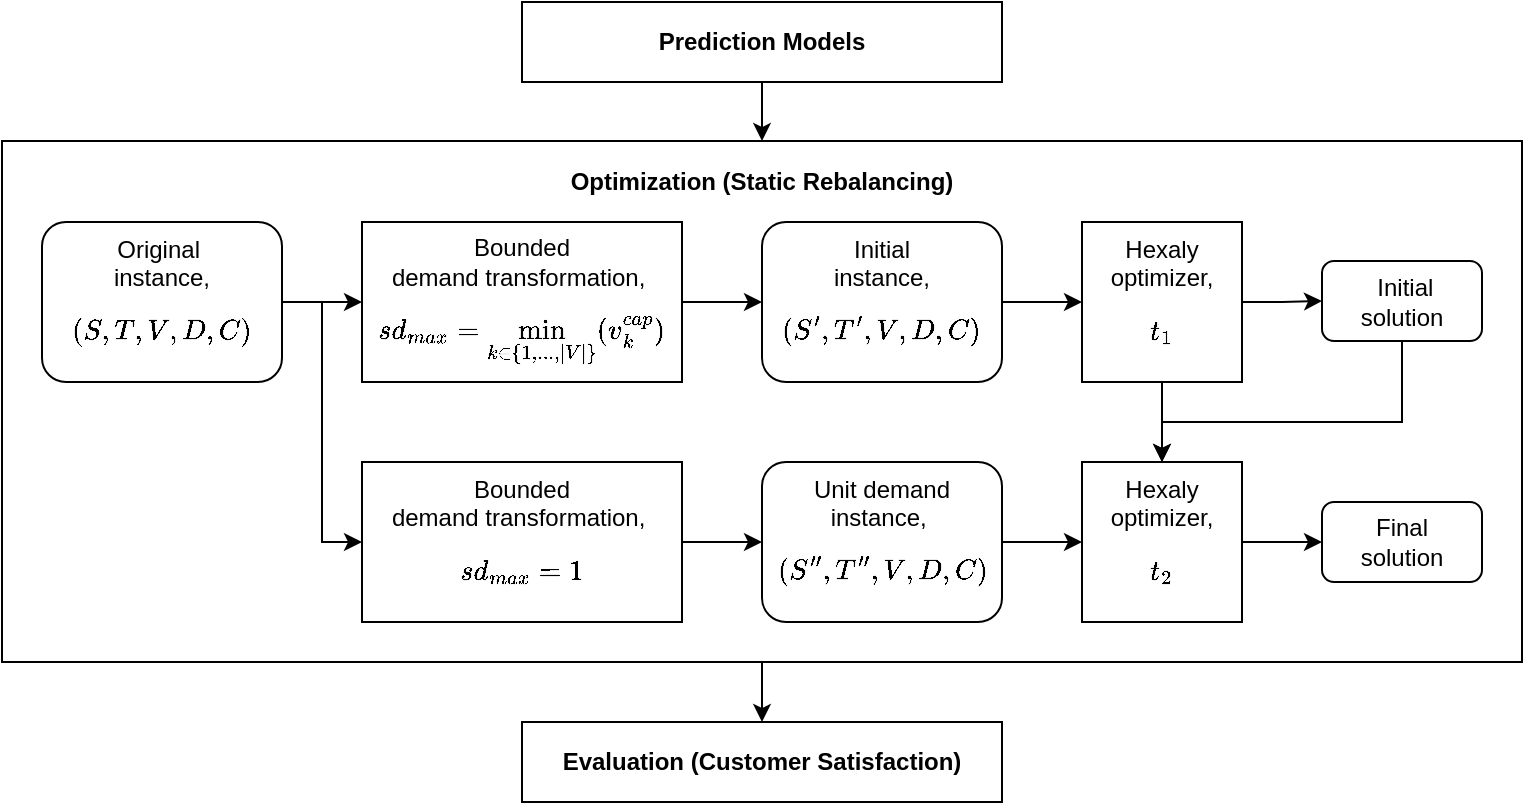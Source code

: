 <mxfile version="26.0.4">
  <diagram name="Page-1" id="KY02T8LHWGHWIzESt0Z-">
    <mxGraphModel dx="941" dy="581" grid="1" gridSize="10" guides="1" tooltips="1" connect="1" arrows="1" fold="1" page="1" pageScale="1" pageWidth="850" pageHeight="1100" math="1" shadow="0">
      <root>
        <mxCell id="0" />
        <mxCell id="1" parent="0" />
        <mxCell id="dBy8Rh81H2XWf5Ag_Fo4-35" value="" style="rounded=0;whiteSpace=wrap;html=1;fillColor=none;" vertex="1" parent="1">
          <mxGeometry x="20" y="119.5" width="760" height="260.5" as="geometry" />
        </mxCell>
        <mxCell id="dBy8Rh81H2XWf5Ag_Fo4-2" value="Original&amp;nbsp;&lt;div&gt;instance,&lt;div&gt;&lt;span style=&quot;background-color: transparent; color: light-dark(rgb(0, 0, 0), rgb(255, 255, 255));&quot;&gt;$$(S, T, V, D, C)$$&lt;/span&gt;&lt;/div&gt;&lt;/div&gt;" style="text;html=1;align=center;verticalAlign=middle;whiteSpace=wrap;rounded=0;strokeColor=none;" vertex="1" parent="1">
          <mxGeometry x="40" y="160" width="120" height="80" as="geometry" />
        </mxCell>
        <mxCell id="dBy8Rh81H2XWf5Ag_Fo4-3" value="Initial&lt;div&gt;&lt;span style=&quot;background-color: transparent; color: light-dark(rgb(0, 0, 0), rgb(255, 255, 255));&quot;&gt;instance,&lt;/span&gt;&lt;div&gt;&lt;div&gt;&lt;span style=&quot;background-color: transparent; color: light-dark(rgb(0, 0, 0), rgb(255, 255, 255));&quot;&gt;$$(S&#39;, T&#39;, V, D, C)$$&lt;/span&gt;&lt;/div&gt;&lt;/div&gt;&lt;/div&gt;" style="text;html=1;align=center;verticalAlign=middle;whiteSpace=wrap;rounded=0;" vertex="1" parent="1">
          <mxGeometry x="400" y="160" width="120" height="80" as="geometry" />
        </mxCell>
        <mxCell id="dBy8Rh81H2XWf5Ag_Fo4-4" value="Unit demand&lt;div&gt;&lt;span style=&quot;background-color: transparent; color: light-dark(rgb(0, 0, 0), rgb(255, 255, 255));&quot;&gt;instance,&amp;nbsp;&lt;/span&gt;&lt;span style=&quot;background-color: transparent; color: light-dark(rgb(0, 0, 0), rgb(255, 255, 255));&quot;&gt;$$(S&#39;&#39;, T&#39;&#39;, V, D, C)$$&lt;/span&gt;&lt;/div&gt;" style="text;html=1;align=center;verticalAlign=middle;whiteSpace=wrap;rounded=0;" vertex="1" parent="1">
          <mxGeometry x="400" y="280" width="120" height="80" as="geometry" />
        </mxCell>
        <mxCell id="dBy8Rh81H2XWf5Ag_Fo4-5" value="&amp;nbsp;Initial&lt;div&gt;&lt;span style=&quot;background-color: transparent; color: light-dark(rgb(0, 0, 0), rgb(255, 255, 255));&quot;&gt;solution&lt;/span&gt;&lt;/div&gt;" style="text;html=1;align=center;verticalAlign=middle;whiteSpace=wrap;rounded=0;" vertex="1" parent="1">
          <mxGeometry x="680" y="179.5" width="80" height="40" as="geometry" />
        </mxCell>
        <mxCell id="dBy8Rh81H2XWf5Ag_Fo4-6" style="edgeStyle=orthogonalEdgeStyle;rounded=0;orthogonalLoop=1;jettySize=auto;html=1;exitX=0.5;exitY=1;exitDx=0;exitDy=0;" edge="1" parent="1" source="dBy8Rh81H2XWf5Ag_Fo4-5" target="dBy8Rh81H2XWf5Ag_Fo4-5">
          <mxGeometry relative="1" as="geometry" />
        </mxCell>
        <mxCell id="dBy8Rh81H2XWf5Ag_Fo4-7" value="Final&lt;div&gt;solution&lt;/div&gt;" style="text;html=1;align=center;verticalAlign=middle;whiteSpace=wrap;rounded=0;" vertex="1" parent="1">
          <mxGeometry x="680" y="300" width="80" height="40" as="geometry" />
        </mxCell>
        <mxCell id="dBy8Rh81H2XWf5Ag_Fo4-10" value="&amp;nbsp;Hexaly&lt;span style=&quot;background-color: transparent; color: light-dark(rgb(0, 0, 0), rgb(255, 255, 255));&quot;&gt;&amp;nbsp;&lt;/span&gt;&lt;div&gt;&lt;span style=&quot;background-color: transparent; color: light-dark(rgb(0, 0, 0), rgb(255, 255, 255));&quot;&gt;optimizer,&lt;/span&gt;&lt;div&gt;$$t_1$$&lt;/div&gt;&lt;/div&gt;" style="text;html=1;align=center;verticalAlign=middle;whiteSpace=wrap;rounded=0;" vertex="1" parent="1">
          <mxGeometry x="560" y="160" width="80" height="80" as="geometry" />
        </mxCell>
        <mxCell id="dBy8Rh81H2XWf5Ag_Fo4-11" value="Bounded&lt;div&gt;demand&amp;nbsp;&lt;span style=&quot;background-color: transparent; color: light-dark(rgb(0, 0, 0), rgb(255, 255, 255));&quot;&gt;transformation,&amp;nbsp;&lt;/span&gt;&lt;/div&gt;&lt;div&gt;&lt;div&gt;$$sd_{max}=1$$&lt;/div&gt;&lt;/div&gt;" style="text;html=1;align=center;verticalAlign=middle;whiteSpace=wrap;rounded=0;" vertex="1" parent="1">
          <mxGeometry x="200" y="280" width="160" height="80" as="geometry" />
        </mxCell>
        <mxCell id="dBy8Rh81H2XWf5Ag_Fo4-12" value="&amp;nbsp;Hexaly&lt;span style=&quot;background-color: transparent; color: light-dark(rgb(0, 0, 0), rgb(255, 255, 255));&quot;&gt;&amp;nbsp;&lt;/span&gt;&lt;div&gt;&lt;span style=&quot;background-color: transparent; color: light-dark(rgb(0, 0, 0), rgb(255, 255, 255));&quot;&gt;optimizer,&lt;/span&gt;&lt;div&gt;$$t_2$$&lt;/div&gt;&lt;/div&gt;" style="text;html=1;align=center;verticalAlign=middle;whiteSpace=wrap;rounded=0;" vertex="1" parent="1">
          <mxGeometry x="560" y="280" width="80" height="80" as="geometry" />
        </mxCell>
        <mxCell id="dBy8Rh81H2XWf5Ag_Fo4-13" value="Bounded&lt;div&gt;demand&amp;nbsp;&lt;span style=&quot;background-color: transparent; color: light-dark(rgb(0, 0, 0), rgb(255, 255, 255));&quot;&gt;transformation,&amp;nbsp;&lt;/span&gt;&lt;/div&gt;&lt;div&gt;&lt;div&gt;$$sd_{max}=\min_{k \in \{1,..., |V|\}} (v_{k}^{cap})$$&lt;/div&gt;&lt;/div&gt;" style="text;html=1;align=center;verticalAlign=middle;whiteSpace=wrap;rounded=0;" vertex="1" parent="1">
          <mxGeometry x="200" y="170" width="160" height="70" as="geometry" />
        </mxCell>
        <mxCell id="dBy8Rh81H2XWf5Ag_Fo4-27" style="edgeStyle=orthogonalEdgeStyle;rounded=0;orthogonalLoop=1;jettySize=auto;html=1;entryX=0;entryY=0.5;entryDx=0;entryDy=0;" edge="1" parent="1" source="dBy8Rh81H2XWf5Ag_Fo4-14" target="dBy8Rh81H2XWf5Ag_Fo4-16">
          <mxGeometry relative="1" as="geometry" />
        </mxCell>
        <mxCell id="dBy8Rh81H2XWf5Ag_Fo4-30" style="edgeStyle=orthogonalEdgeStyle;rounded=0;orthogonalLoop=1;jettySize=auto;html=1;entryX=0;entryY=0.5;entryDx=0;entryDy=0;" edge="1" parent="1" source="dBy8Rh81H2XWf5Ag_Fo4-14" target="dBy8Rh81H2XWf5Ag_Fo4-17">
          <mxGeometry relative="1" as="geometry" />
        </mxCell>
        <mxCell id="dBy8Rh81H2XWf5Ag_Fo4-14" value="" style="rounded=1;whiteSpace=wrap;html=1;gradientColor=default;fillColor=none;strokeColor=default;" vertex="1" parent="1">
          <mxGeometry x="40" y="160" width="120" height="80" as="geometry" />
        </mxCell>
        <mxCell id="dBy8Rh81H2XWf5Ag_Fo4-28" style="edgeStyle=orthogonalEdgeStyle;rounded=0;orthogonalLoop=1;jettySize=auto;html=1;entryX=0;entryY=0.5;entryDx=0;entryDy=0;" edge="1" parent="1" source="dBy8Rh81H2XWf5Ag_Fo4-16" target="dBy8Rh81H2XWf5Ag_Fo4-18">
          <mxGeometry relative="1" as="geometry" />
        </mxCell>
        <mxCell id="dBy8Rh81H2XWf5Ag_Fo4-16" value="" style="rounded=0;whiteSpace=wrap;html=1;gradientColor=default;fillColor=none;strokeColor=default;" vertex="1" parent="1">
          <mxGeometry x="200" y="160" width="160" height="80" as="geometry" />
        </mxCell>
        <mxCell id="dBy8Rh81H2XWf5Ag_Fo4-31" style="edgeStyle=orthogonalEdgeStyle;rounded=0;orthogonalLoop=1;jettySize=auto;html=1;entryX=0;entryY=0.5;entryDx=0;entryDy=0;" edge="1" parent="1" source="dBy8Rh81H2XWf5Ag_Fo4-17" target="dBy8Rh81H2XWf5Ag_Fo4-19">
          <mxGeometry relative="1" as="geometry" />
        </mxCell>
        <mxCell id="dBy8Rh81H2XWf5Ag_Fo4-17" value="" style="rounded=0;whiteSpace=wrap;html=1;gradientColor=default;fillColor=none;strokeColor=default;" vertex="1" parent="1">
          <mxGeometry x="200" y="280" width="160" height="80" as="geometry" />
        </mxCell>
        <mxCell id="dBy8Rh81H2XWf5Ag_Fo4-29" style="edgeStyle=orthogonalEdgeStyle;rounded=0;orthogonalLoop=1;jettySize=auto;html=1;entryX=0;entryY=0.5;entryDx=0;entryDy=0;" edge="1" parent="1" source="dBy8Rh81H2XWf5Ag_Fo4-18" target="dBy8Rh81H2XWf5Ag_Fo4-21">
          <mxGeometry relative="1" as="geometry" />
        </mxCell>
        <mxCell id="dBy8Rh81H2XWf5Ag_Fo4-18" value="" style="rounded=1;whiteSpace=wrap;html=1;gradientColor=default;fillColor=none;strokeColor=default;" vertex="1" parent="1">
          <mxGeometry x="400" y="160" width="120" height="80" as="geometry" />
        </mxCell>
        <mxCell id="dBy8Rh81H2XWf5Ag_Fo4-32" style="edgeStyle=orthogonalEdgeStyle;rounded=0;orthogonalLoop=1;jettySize=auto;html=1;entryX=0;entryY=0.5;entryDx=0;entryDy=0;" edge="1" parent="1" source="dBy8Rh81H2XWf5Ag_Fo4-19" target="dBy8Rh81H2XWf5Ag_Fo4-22">
          <mxGeometry relative="1" as="geometry" />
        </mxCell>
        <mxCell id="dBy8Rh81H2XWf5Ag_Fo4-19" value="" style="rounded=1;whiteSpace=wrap;html=1;gradientColor=default;fillColor=none;strokeColor=default;" vertex="1" parent="1">
          <mxGeometry x="400" y="280" width="120" height="80" as="geometry" />
        </mxCell>
        <mxCell id="dBy8Rh81H2XWf5Ag_Fo4-26" style="edgeStyle=orthogonalEdgeStyle;rounded=0;orthogonalLoop=1;jettySize=auto;html=1;entryX=0.5;entryY=0;entryDx=0;entryDy=0;" edge="1" parent="1" source="dBy8Rh81H2XWf5Ag_Fo4-21" target="dBy8Rh81H2XWf5Ag_Fo4-22">
          <mxGeometry relative="1" as="geometry" />
        </mxCell>
        <mxCell id="dBy8Rh81H2XWf5Ag_Fo4-34" style="edgeStyle=orthogonalEdgeStyle;rounded=0;orthogonalLoop=1;jettySize=auto;html=1;entryX=0;entryY=0.5;entryDx=0;entryDy=0;" edge="1" parent="1" source="dBy8Rh81H2XWf5Ag_Fo4-21" target="dBy8Rh81H2XWf5Ag_Fo4-23">
          <mxGeometry relative="1" as="geometry" />
        </mxCell>
        <mxCell id="dBy8Rh81H2XWf5Ag_Fo4-21" value="" style="rounded=0;whiteSpace=wrap;html=1;gradientColor=default;fillColor=none;strokeColor=default;" vertex="1" parent="1">
          <mxGeometry x="560" y="160" width="80" height="80" as="geometry" />
        </mxCell>
        <mxCell id="dBy8Rh81H2XWf5Ag_Fo4-33" style="edgeStyle=orthogonalEdgeStyle;rounded=0;orthogonalLoop=1;jettySize=auto;html=1;entryX=0;entryY=0.5;entryDx=0;entryDy=0;" edge="1" parent="1" source="dBy8Rh81H2XWf5Ag_Fo4-22" target="dBy8Rh81H2XWf5Ag_Fo4-24">
          <mxGeometry relative="1" as="geometry" />
        </mxCell>
        <mxCell id="dBy8Rh81H2XWf5Ag_Fo4-22" value="" style="rounded=0;whiteSpace=wrap;html=1;gradientColor=default;fillColor=none;strokeColor=default;" vertex="1" parent="1">
          <mxGeometry x="560" y="280" width="80" height="80" as="geometry" />
        </mxCell>
        <mxCell id="dBy8Rh81H2XWf5Ag_Fo4-25" style="edgeStyle=orthogonalEdgeStyle;rounded=0;orthogonalLoop=1;jettySize=auto;html=1;entryX=0.5;entryY=0;entryDx=0;entryDy=0;" edge="1" parent="1" source="dBy8Rh81H2XWf5Ag_Fo4-23" target="dBy8Rh81H2XWf5Ag_Fo4-22">
          <mxGeometry relative="1" as="geometry">
            <Array as="points">
              <mxPoint x="720" y="260" />
              <mxPoint x="600" y="260" />
            </Array>
          </mxGeometry>
        </mxCell>
        <mxCell id="dBy8Rh81H2XWf5Ag_Fo4-23" value="" style="rounded=1;whiteSpace=wrap;html=1;gradientColor=default;fillColor=none;strokeColor=default;" vertex="1" parent="1">
          <mxGeometry x="680" y="179.5" width="80" height="40" as="geometry" />
        </mxCell>
        <mxCell id="dBy8Rh81H2XWf5Ag_Fo4-24" value="" style="rounded=1;whiteSpace=wrap;html=1;gradientColor=default;fillColor=none;strokeColor=default;" vertex="1" parent="1">
          <mxGeometry x="680" y="300" width="80" height="40" as="geometry" />
        </mxCell>
        <mxCell id="dBy8Rh81H2XWf5Ag_Fo4-39" style="edgeStyle=orthogonalEdgeStyle;rounded=0;orthogonalLoop=1;jettySize=auto;html=1;entryX=0.5;entryY=0;entryDx=0;entryDy=0;" edge="1" parent="1" source="dBy8Rh81H2XWf5Ag_Fo4-35" target="dBy8Rh81H2XWf5Ag_Fo4-38">
          <mxGeometry relative="1" as="geometry" />
        </mxCell>
        <mxCell id="dBy8Rh81H2XWf5Ag_Fo4-38" value="&lt;div&gt;&lt;b&gt;Evaluation (Customer Satisfaction)&lt;/b&gt;&lt;/div&gt;" style="text;html=1;align=center;verticalAlign=middle;whiteSpace=wrap;rounded=0;strokeColor=default;" vertex="1" parent="1">
          <mxGeometry x="280" y="410" width="240" height="40" as="geometry" />
        </mxCell>
        <mxCell id="dBy8Rh81H2XWf5Ag_Fo4-41" style="edgeStyle=orthogonalEdgeStyle;rounded=0;orthogonalLoop=1;jettySize=auto;html=1;entryX=0.5;entryY=0;entryDx=0;entryDy=0;" edge="1" parent="1" source="dBy8Rh81H2XWf5Ag_Fo4-40" target="dBy8Rh81H2XWf5Ag_Fo4-35">
          <mxGeometry relative="1" as="geometry" />
        </mxCell>
        <mxCell id="dBy8Rh81H2XWf5Ag_Fo4-40" value="&lt;b&gt;Prediction Models&lt;/b&gt;" style="text;html=1;align=center;verticalAlign=middle;whiteSpace=wrap;rounded=0;strokeColor=default;" vertex="1" parent="1">
          <mxGeometry x="280" y="50" width="240" height="40" as="geometry" />
        </mxCell>
        <mxCell id="dBy8Rh81H2XWf5Ag_Fo4-42" value="&lt;b&gt;Optimization (Static Rebalancing)&lt;/b&gt;" style="text;html=1;align=center;verticalAlign=middle;whiteSpace=wrap;rounded=0;" vertex="1" parent="1">
          <mxGeometry x="280" y="119.5" width="240" height="40.5" as="geometry" />
        </mxCell>
      </root>
    </mxGraphModel>
  </diagram>
</mxfile>
